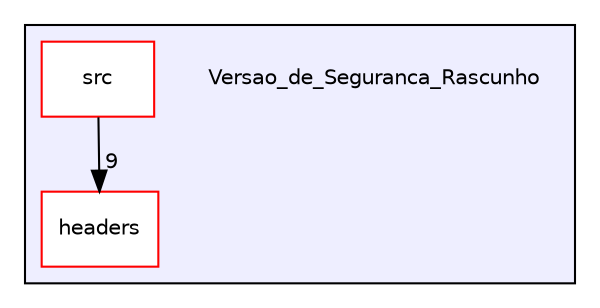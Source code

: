 digraph "Versao_de_Seguranca_Rascunho" {
  compound=true
  node [ fontsize="10", fontname="Helvetica"];
  edge [ labelfontsize="10", labelfontname="Helvetica"];
  subgraph clusterdir_a43a46c6b5c9a26299106a22293a3a7a {
    graph [ bgcolor="#eeeeff", pencolor="black", label="" URL="dir_a43a46c6b5c9a26299106a22293a3a7a.html"];
    dir_a43a46c6b5c9a26299106a22293a3a7a [shape=plaintext label="Versao_de_Seguranca_Rascunho"];
    dir_12484101b3badd222c5f6336c0466e50 [shape=box label="headers" color="red" fillcolor="white" style="filled" URL="dir_12484101b3badd222c5f6336c0466e50.html"];
    dir_74228a01bc219b98964e3f1e31a5405b [shape=box label="src" color="red" fillcolor="white" style="filled" URL="dir_74228a01bc219b98964e3f1e31a5405b.html"];
  }
  dir_74228a01bc219b98964e3f1e31a5405b->dir_12484101b3badd222c5f6336c0466e50 [headlabel="9", labeldistance=1.5 headhref="dir_000020_000006.html"];
}
